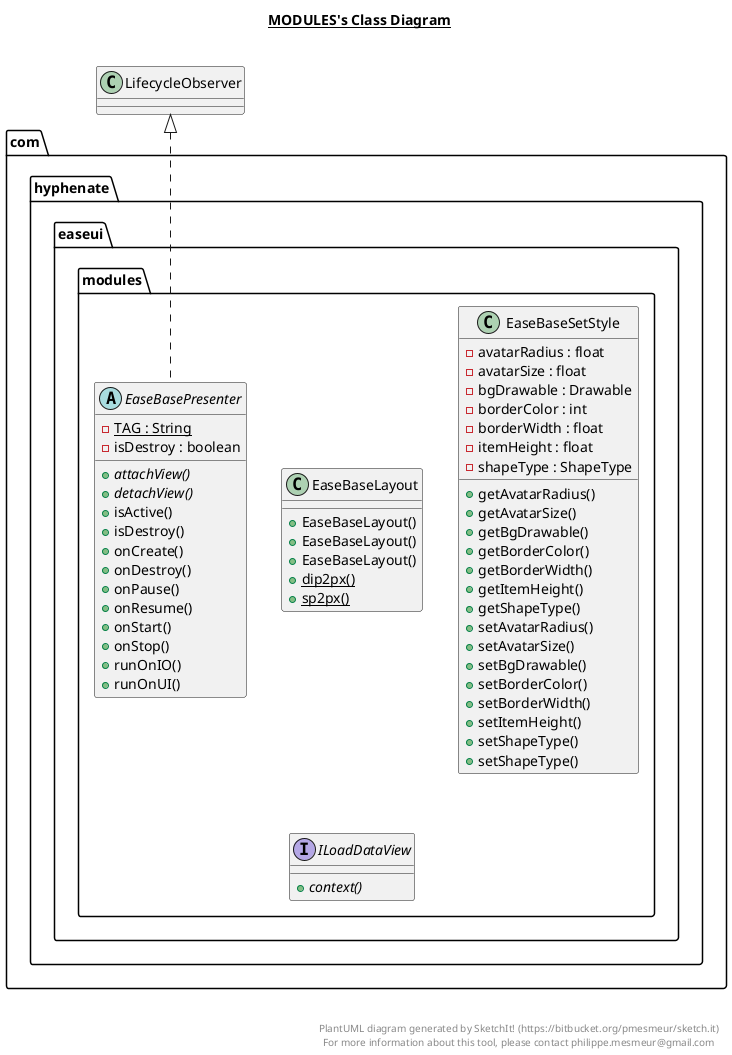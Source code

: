 @startuml

title __MODULES's Class Diagram__\n

  namespace com.hyphenate.easeui {
    namespace modules {
      class com.hyphenate.easeui.modules.EaseBaseLayout {
          + EaseBaseLayout()
          + EaseBaseLayout()
          + EaseBaseLayout()
          {static} + dip2px()
          {static} + sp2px()
      }
    }
  }
  

  namespace com.hyphenate.easeui {
    namespace modules {
      abstract class com.hyphenate.easeui.modules.EaseBasePresenter {
          {static} - TAG : String
          - isDestroy : boolean
          {abstract} + attachView()
          {abstract} + detachView()
          + isActive()
          + isDestroy()
          + onCreate()
          + onDestroy()
          + onPause()
          + onResume()
          + onStart()
          + onStop()
          + runOnIO()
          + runOnUI()
      }
    }
  }
  

  namespace com.hyphenate.easeui {
    namespace modules {
      class com.hyphenate.easeui.modules.EaseBaseSetStyle {
          - avatarRadius : float
          - avatarSize : float
          - bgDrawable : Drawable
          - borderColor : int
          - borderWidth : float
          - itemHeight : float
          - shapeType : ShapeType
          + getAvatarRadius()
          + getAvatarSize()
          + getBgDrawable()
          + getBorderColor()
          + getBorderWidth()
          + getItemHeight()
          + getShapeType()
          + setAvatarRadius()
          + setAvatarSize()
          + setBgDrawable()
          + setBorderColor()
          + setBorderWidth()
          + setItemHeight()
          + setShapeType()
          + setShapeType()
      }
    }
  }
  

  namespace com.hyphenate.easeui {
    namespace modules {
      interface com.hyphenate.easeui.modules.ILoadDataView {
          {abstract} + context()
      }
    }
  }
  

  com.hyphenate.easeui.modules.EaseBasePresenter .up.|> LifecycleObserver


right footer


PlantUML diagram generated by SketchIt! (https://bitbucket.org/pmesmeur/sketch.it)
For more information about this tool, please contact philippe.mesmeur@gmail.com
endfooter

@enduml
